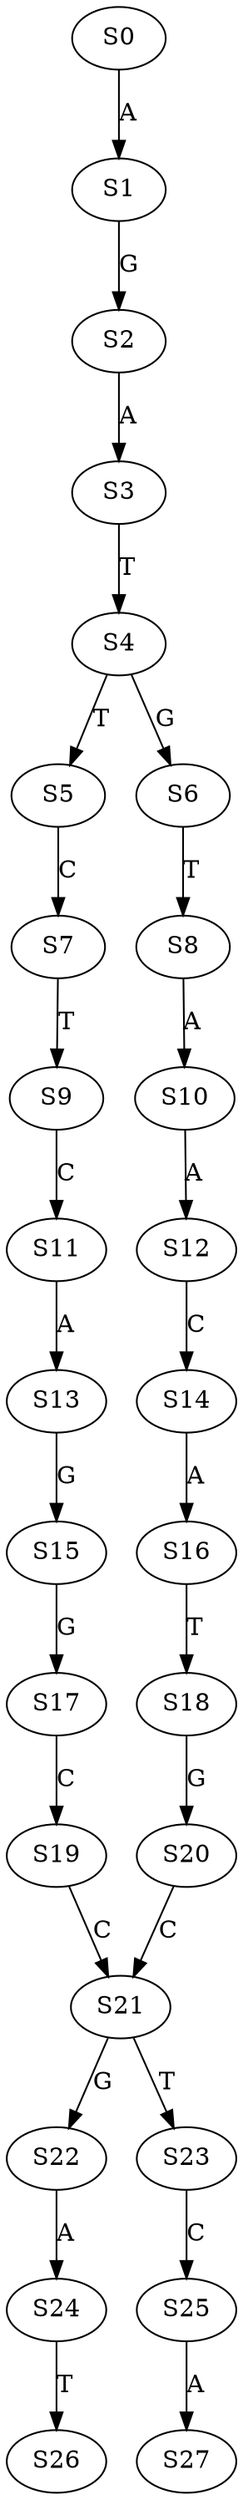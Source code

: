 strict digraph  {
	S0 -> S1 [ label = A ];
	S1 -> S2 [ label = G ];
	S2 -> S3 [ label = A ];
	S3 -> S4 [ label = T ];
	S4 -> S5 [ label = T ];
	S4 -> S6 [ label = G ];
	S5 -> S7 [ label = C ];
	S6 -> S8 [ label = T ];
	S7 -> S9 [ label = T ];
	S8 -> S10 [ label = A ];
	S9 -> S11 [ label = C ];
	S10 -> S12 [ label = A ];
	S11 -> S13 [ label = A ];
	S12 -> S14 [ label = C ];
	S13 -> S15 [ label = G ];
	S14 -> S16 [ label = A ];
	S15 -> S17 [ label = G ];
	S16 -> S18 [ label = T ];
	S17 -> S19 [ label = C ];
	S18 -> S20 [ label = G ];
	S19 -> S21 [ label = C ];
	S20 -> S21 [ label = C ];
	S21 -> S22 [ label = G ];
	S21 -> S23 [ label = T ];
	S22 -> S24 [ label = A ];
	S23 -> S25 [ label = C ];
	S24 -> S26 [ label = T ];
	S25 -> S27 [ label = A ];
}
